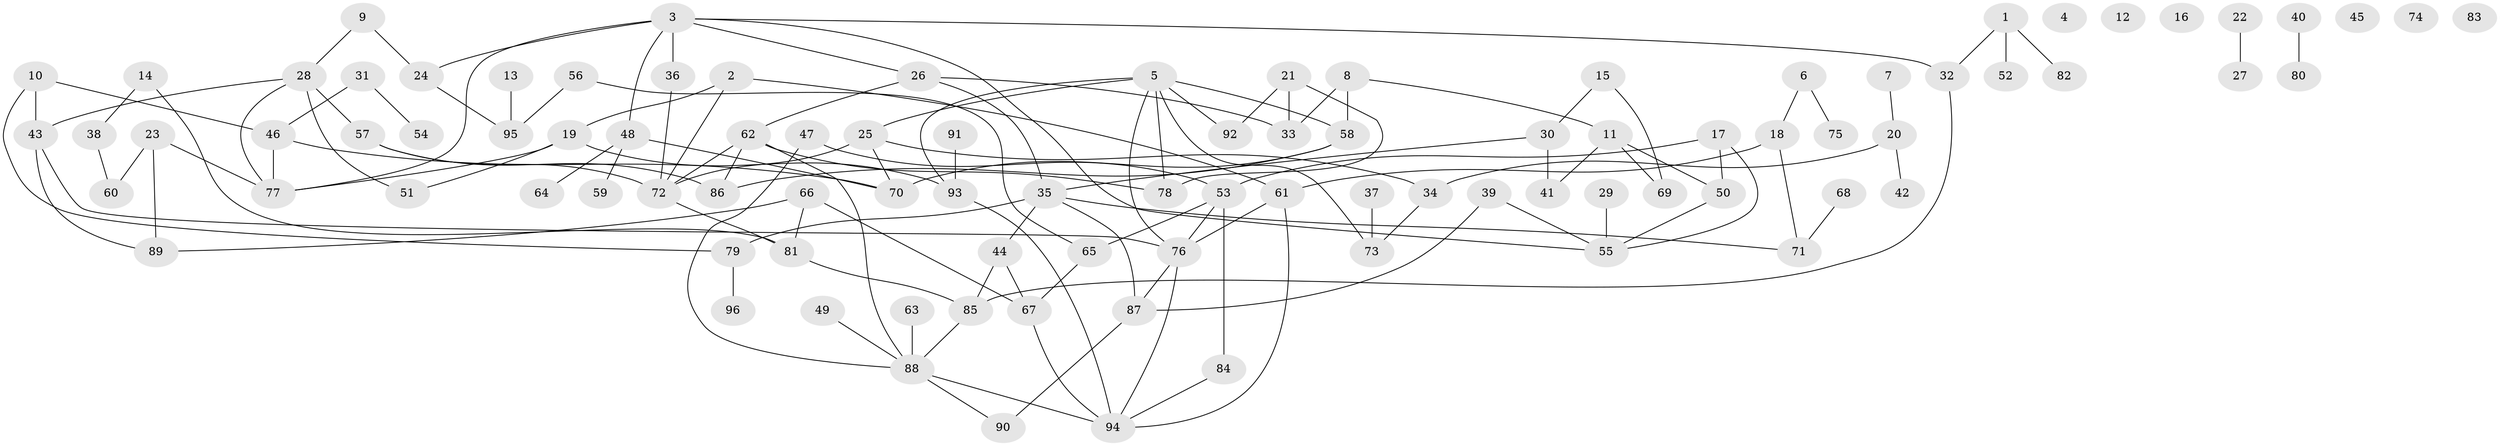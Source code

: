 // coarse degree distribution, {2: 0.3, 9: 0.02, 11: 0.04, 13: 0.02, 6: 0.04, 3: 0.24, 5: 0.06, 4: 0.12, 7: 0.02, 1: 0.12, 10: 0.02}
// Generated by graph-tools (version 1.1) at 2025/48/03/04/25 22:48:17]
// undirected, 96 vertices, 131 edges
graph export_dot {
  node [color=gray90,style=filled];
  1;
  2;
  3;
  4;
  5;
  6;
  7;
  8;
  9;
  10;
  11;
  12;
  13;
  14;
  15;
  16;
  17;
  18;
  19;
  20;
  21;
  22;
  23;
  24;
  25;
  26;
  27;
  28;
  29;
  30;
  31;
  32;
  33;
  34;
  35;
  36;
  37;
  38;
  39;
  40;
  41;
  42;
  43;
  44;
  45;
  46;
  47;
  48;
  49;
  50;
  51;
  52;
  53;
  54;
  55;
  56;
  57;
  58;
  59;
  60;
  61;
  62;
  63;
  64;
  65;
  66;
  67;
  68;
  69;
  70;
  71;
  72;
  73;
  74;
  75;
  76;
  77;
  78;
  79;
  80;
  81;
  82;
  83;
  84;
  85;
  86;
  87;
  88;
  89;
  90;
  91;
  92;
  93;
  94;
  95;
  96;
  1 -- 32;
  1 -- 52;
  1 -- 82;
  2 -- 19;
  2 -- 61;
  2 -- 72;
  3 -- 24;
  3 -- 26;
  3 -- 32;
  3 -- 36;
  3 -- 48;
  3 -- 55;
  3 -- 77;
  5 -- 25;
  5 -- 58;
  5 -- 73;
  5 -- 76;
  5 -- 78;
  5 -- 92;
  5 -- 93;
  6 -- 18;
  6 -- 75;
  7 -- 20;
  8 -- 11;
  8 -- 33;
  8 -- 58;
  9 -- 24;
  9 -- 28;
  10 -- 43;
  10 -- 46;
  10 -- 79;
  11 -- 41;
  11 -- 50;
  11 -- 69;
  13 -- 95;
  14 -- 38;
  14 -- 81;
  15 -- 30;
  15 -- 69;
  17 -- 50;
  17 -- 53;
  17 -- 55;
  18 -- 61;
  18 -- 71;
  19 -- 51;
  19 -- 77;
  19 -- 93;
  20 -- 34;
  20 -- 42;
  21 -- 33;
  21 -- 78;
  21 -- 92;
  22 -- 27;
  23 -- 60;
  23 -- 77;
  23 -- 89;
  24 -- 95;
  25 -- 34;
  25 -- 70;
  25 -- 72;
  26 -- 33;
  26 -- 35;
  26 -- 62;
  28 -- 43;
  28 -- 51;
  28 -- 57;
  28 -- 77;
  29 -- 55;
  30 -- 35;
  30 -- 41;
  31 -- 46;
  31 -- 54;
  32 -- 85;
  34 -- 73;
  35 -- 44;
  35 -- 71;
  35 -- 79;
  35 -- 87;
  36 -- 72;
  37 -- 73;
  38 -- 60;
  39 -- 55;
  39 -- 87;
  40 -- 80;
  43 -- 76;
  43 -- 89;
  44 -- 67;
  44 -- 85;
  46 -- 70;
  46 -- 77;
  47 -- 53;
  47 -- 88;
  48 -- 59;
  48 -- 64;
  48 -- 70;
  49 -- 88;
  50 -- 55;
  53 -- 65;
  53 -- 76;
  53 -- 84;
  56 -- 65;
  56 -- 95;
  57 -- 72;
  57 -- 86;
  58 -- 70;
  58 -- 86;
  61 -- 76;
  61 -- 94;
  62 -- 72;
  62 -- 78;
  62 -- 86;
  62 -- 88;
  63 -- 88;
  65 -- 67;
  66 -- 67;
  66 -- 81;
  66 -- 89;
  67 -- 94;
  68 -- 71;
  72 -- 81;
  76 -- 87;
  76 -- 94;
  79 -- 96;
  81 -- 85;
  84 -- 94;
  85 -- 88;
  87 -- 90;
  88 -- 90;
  88 -- 94;
  91 -- 93;
  93 -- 94;
}
